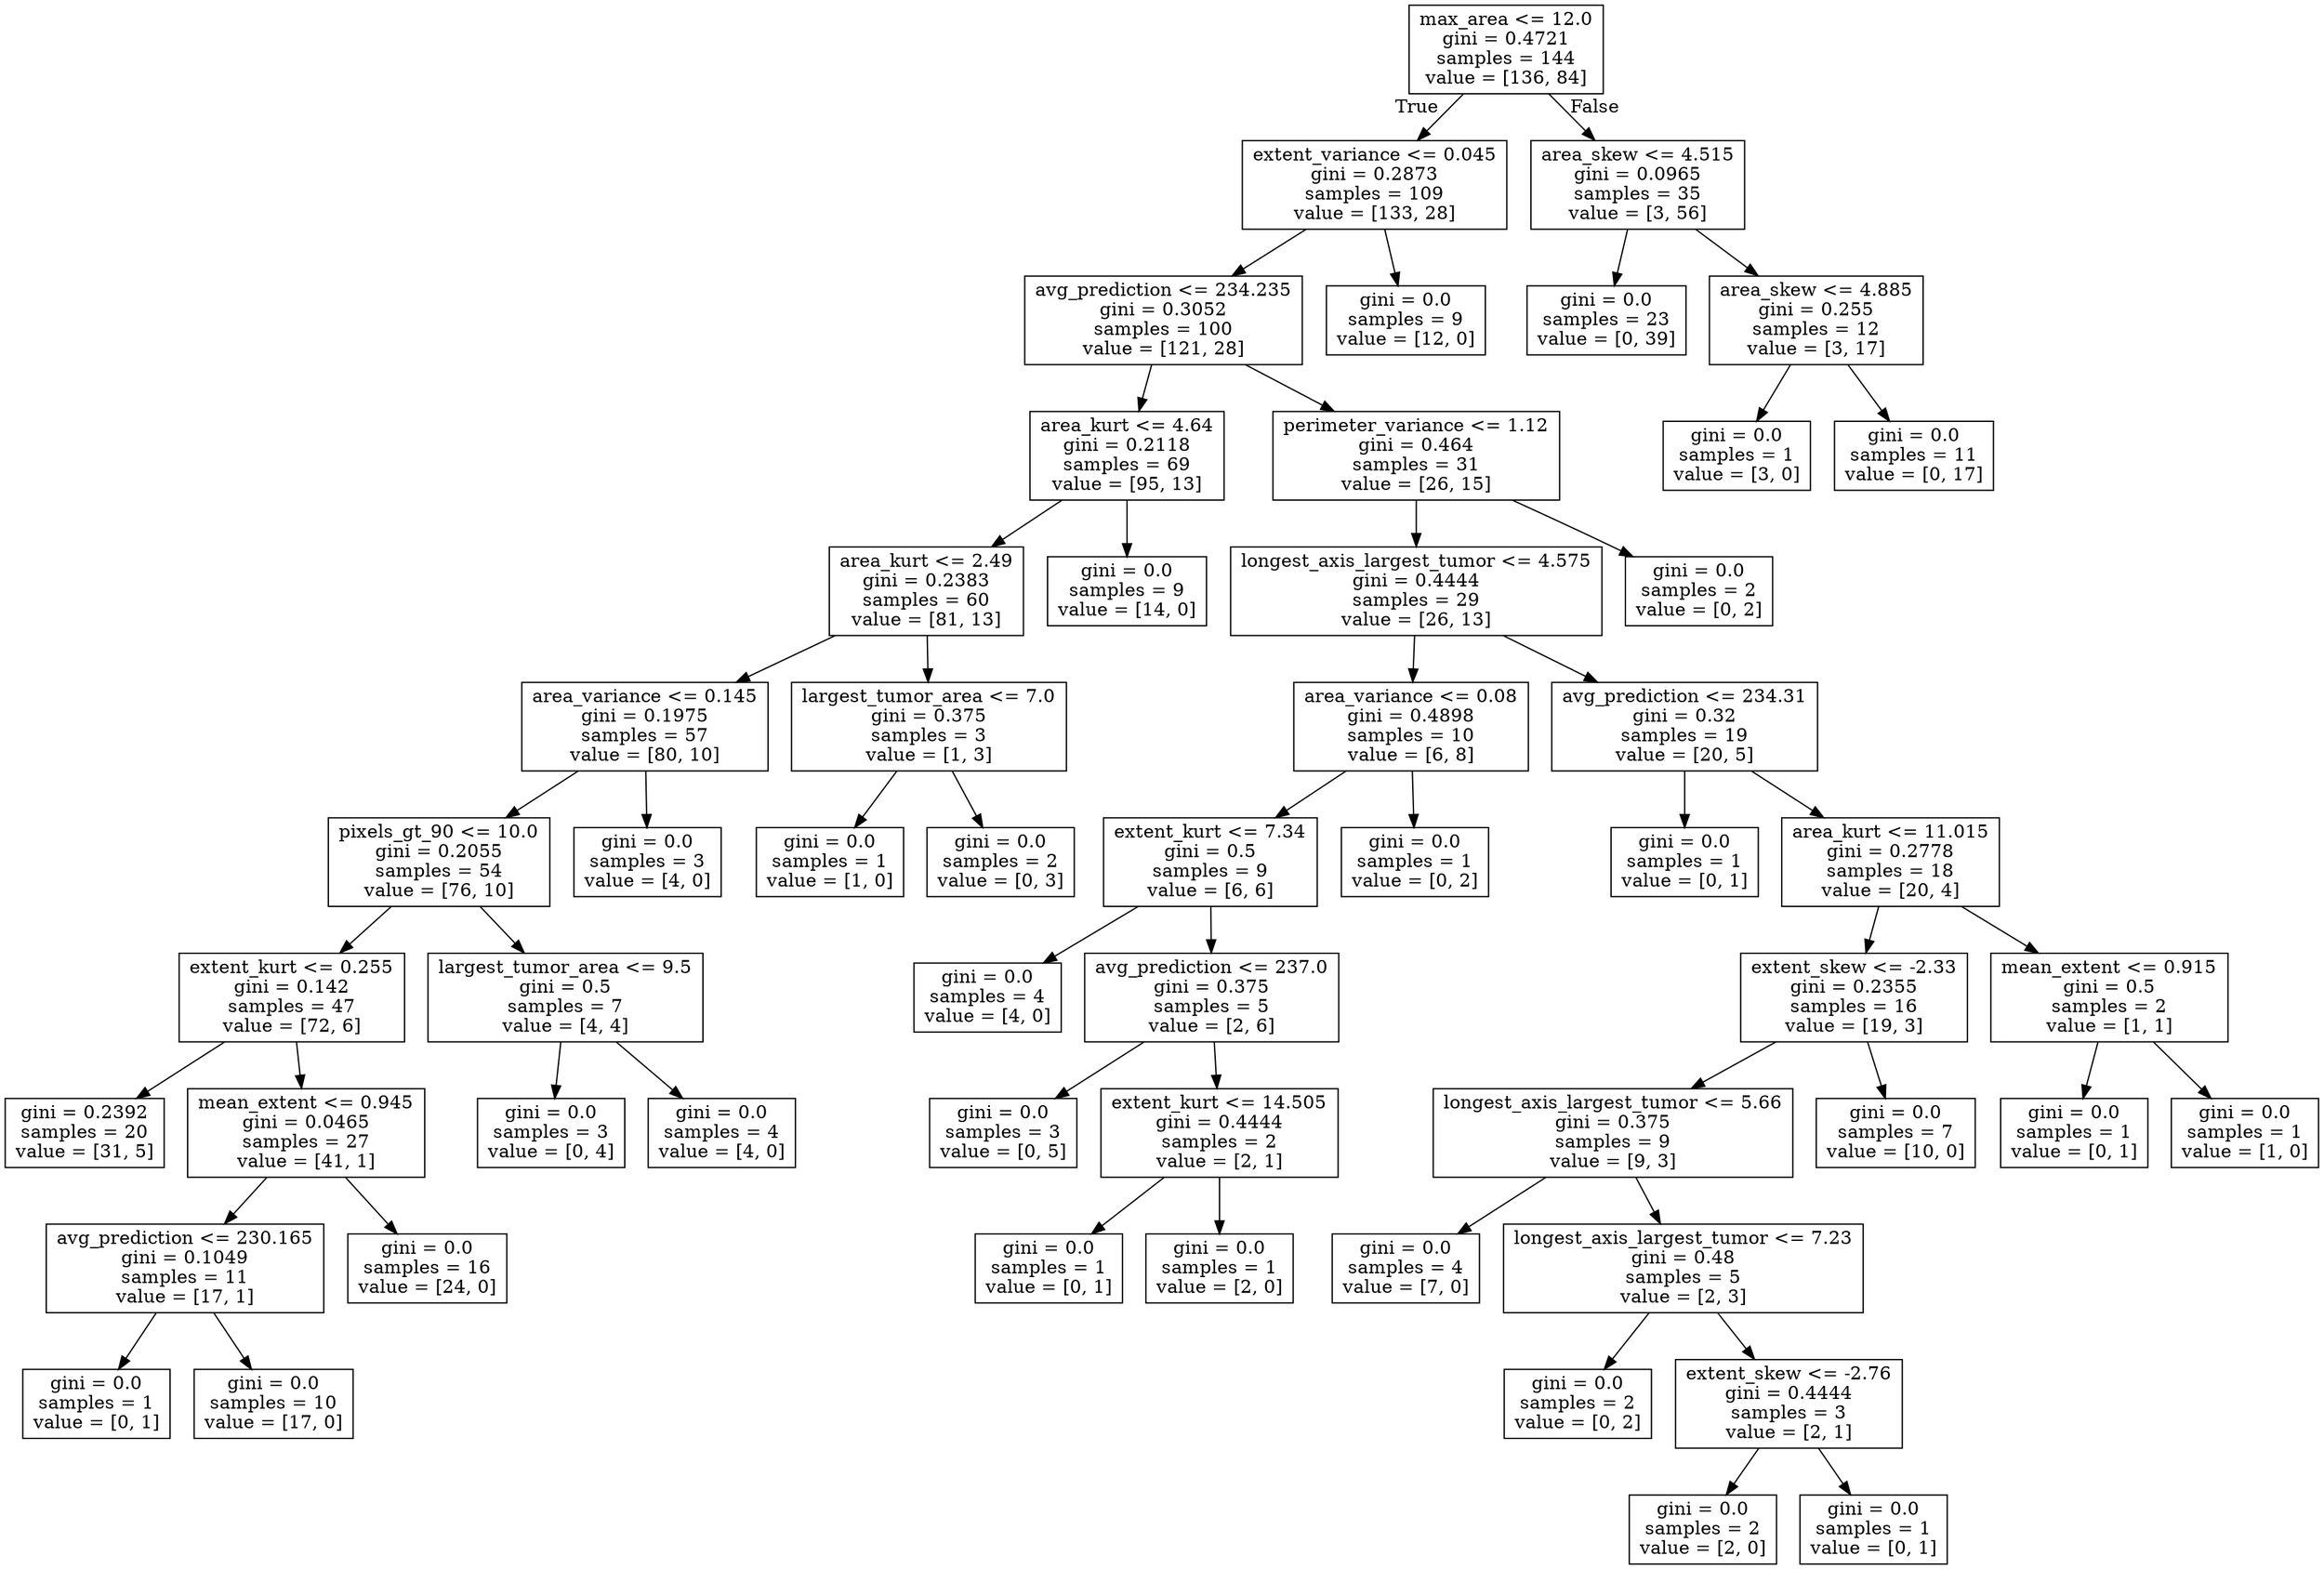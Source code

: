 digraph Tree {
node [shape=box] ;
0 [label="max_area <= 12.0\ngini = 0.4721\nsamples = 144\nvalue = [136, 84]"] ;
1 [label="extent_variance <= 0.045\ngini = 0.2873\nsamples = 109\nvalue = [133, 28]"] ;
0 -> 1 [labeldistance=2.5, labelangle=45, headlabel="True"] ;
2 [label="avg_prediction <= 234.235\ngini = 0.3052\nsamples = 100\nvalue = [121, 28]"] ;
1 -> 2 ;
3 [label="area_kurt <= 4.64\ngini = 0.2118\nsamples = 69\nvalue = [95, 13]"] ;
2 -> 3 ;
4 [label="area_kurt <= 2.49\ngini = 0.2383\nsamples = 60\nvalue = [81, 13]"] ;
3 -> 4 ;
5 [label="area_variance <= 0.145\ngini = 0.1975\nsamples = 57\nvalue = [80, 10]"] ;
4 -> 5 ;
6 [label="pixels_gt_90 <= 10.0\ngini = 0.2055\nsamples = 54\nvalue = [76, 10]"] ;
5 -> 6 ;
7 [label="extent_kurt <= 0.255\ngini = 0.142\nsamples = 47\nvalue = [72, 6]"] ;
6 -> 7 ;
8 [label="gini = 0.2392\nsamples = 20\nvalue = [31, 5]"] ;
7 -> 8 ;
9 [label="mean_extent <= 0.945\ngini = 0.0465\nsamples = 27\nvalue = [41, 1]"] ;
7 -> 9 ;
10 [label="avg_prediction <= 230.165\ngini = 0.1049\nsamples = 11\nvalue = [17, 1]"] ;
9 -> 10 ;
11 [label="gini = 0.0\nsamples = 1\nvalue = [0, 1]"] ;
10 -> 11 ;
12 [label="gini = 0.0\nsamples = 10\nvalue = [17, 0]"] ;
10 -> 12 ;
13 [label="gini = 0.0\nsamples = 16\nvalue = [24, 0]"] ;
9 -> 13 ;
14 [label="largest_tumor_area <= 9.5\ngini = 0.5\nsamples = 7\nvalue = [4, 4]"] ;
6 -> 14 ;
15 [label="gini = 0.0\nsamples = 3\nvalue = [0, 4]"] ;
14 -> 15 ;
16 [label="gini = 0.0\nsamples = 4\nvalue = [4, 0]"] ;
14 -> 16 ;
17 [label="gini = 0.0\nsamples = 3\nvalue = [4, 0]"] ;
5 -> 17 ;
18 [label="largest_tumor_area <= 7.0\ngini = 0.375\nsamples = 3\nvalue = [1, 3]"] ;
4 -> 18 ;
19 [label="gini = 0.0\nsamples = 1\nvalue = [1, 0]"] ;
18 -> 19 ;
20 [label="gini = 0.0\nsamples = 2\nvalue = [0, 3]"] ;
18 -> 20 ;
21 [label="gini = 0.0\nsamples = 9\nvalue = [14, 0]"] ;
3 -> 21 ;
22 [label="perimeter_variance <= 1.12\ngini = 0.464\nsamples = 31\nvalue = [26, 15]"] ;
2 -> 22 ;
23 [label="longest_axis_largest_tumor <= 4.575\ngini = 0.4444\nsamples = 29\nvalue = [26, 13]"] ;
22 -> 23 ;
24 [label="area_variance <= 0.08\ngini = 0.4898\nsamples = 10\nvalue = [6, 8]"] ;
23 -> 24 ;
25 [label="extent_kurt <= 7.34\ngini = 0.5\nsamples = 9\nvalue = [6, 6]"] ;
24 -> 25 ;
26 [label="gini = 0.0\nsamples = 4\nvalue = [4, 0]"] ;
25 -> 26 ;
27 [label="avg_prediction <= 237.0\ngini = 0.375\nsamples = 5\nvalue = [2, 6]"] ;
25 -> 27 ;
28 [label="gini = 0.0\nsamples = 3\nvalue = [0, 5]"] ;
27 -> 28 ;
29 [label="extent_kurt <= 14.505\ngini = 0.4444\nsamples = 2\nvalue = [2, 1]"] ;
27 -> 29 ;
30 [label="gini = 0.0\nsamples = 1\nvalue = [0, 1]"] ;
29 -> 30 ;
31 [label="gini = 0.0\nsamples = 1\nvalue = [2, 0]"] ;
29 -> 31 ;
32 [label="gini = 0.0\nsamples = 1\nvalue = [0, 2]"] ;
24 -> 32 ;
33 [label="avg_prediction <= 234.31\ngini = 0.32\nsamples = 19\nvalue = [20, 5]"] ;
23 -> 33 ;
34 [label="gini = 0.0\nsamples = 1\nvalue = [0, 1]"] ;
33 -> 34 ;
35 [label="area_kurt <= 11.015\ngini = 0.2778\nsamples = 18\nvalue = [20, 4]"] ;
33 -> 35 ;
36 [label="extent_skew <= -2.33\ngini = 0.2355\nsamples = 16\nvalue = [19, 3]"] ;
35 -> 36 ;
37 [label="longest_axis_largest_tumor <= 5.66\ngini = 0.375\nsamples = 9\nvalue = [9, 3]"] ;
36 -> 37 ;
38 [label="gini = 0.0\nsamples = 4\nvalue = [7, 0]"] ;
37 -> 38 ;
39 [label="longest_axis_largest_tumor <= 7.23\ngini = 0.48\nsamples = 5\nvalue = [2, 3]"] ;
37 -> 39 ;
40 [label="gini = 0.0\nsamples = 2\nvalue = [0, 2]"] ;
39 -> 40 ;
41 [label="extent_skew <= -2.76\ngini = 0.4444\nsamples = 3\nvalue = [2, 1]"] ;
39 -> 41 ;
42 [label="gini = 0.0\nsamples = 2\nvalue = [2, 0]"] ;
41 -> 42 ;
43 [label="gini = 0.0\nsamples = 1\nvalue = [0, 1]"] ;
41 -> 43 ;
44 [label="gini = 0.0\nsamples = 7\nvalue = [10, 0]"] ;
36 -> 44 ;
45 [label="mean_extent <= 0.915\ngini = 0.5\nsamples = 2\nvalue = [1, 1]"] ;
35 -> 45 ;
46 [label="gini = 0.0\nsamples = 1\nvalue = [0, 1]"] ;
45 -> 46 ;
47 [label="gini = 0.0\nsamples = 1\nvalue = [1, 0]"] ;
45 -> 47 ;
48 [label="gini = 0.0\nsamples = 2\nvalue = [0, 2]"] ;
22 -> 48 ;
49 [label="gini = 0.0\nsamples = 9\nvalue = [12, 0]"] ;
1 -> 49 ;
50 [label="area_skew <= 4.515\ngini = 0.0965\nsamples = 35\nvalue = [3, 56]"] ;
0 -> 50 [labeldistance=2.5, labelangle=-45, headlabel="False"] ;
51 [label="gini = 0.0\nsamples = 23\nvalue = [0, 39]"] ;
50 -> 51 ;
52 [label="area_skew <= 4.885\ngini = 0.255\nsamples = 12\nvalue = [3, 17]"] ;
50 -> 52 ;
53 [label="gini = 0.0\nsamples = 1\nvalue = [3, 0]"] ;
52 -> 53 ;
54 [label="gini = 0.0\nsamples = 11\nvalue = [0, 17]"] ;
52 -> 54 ;
}